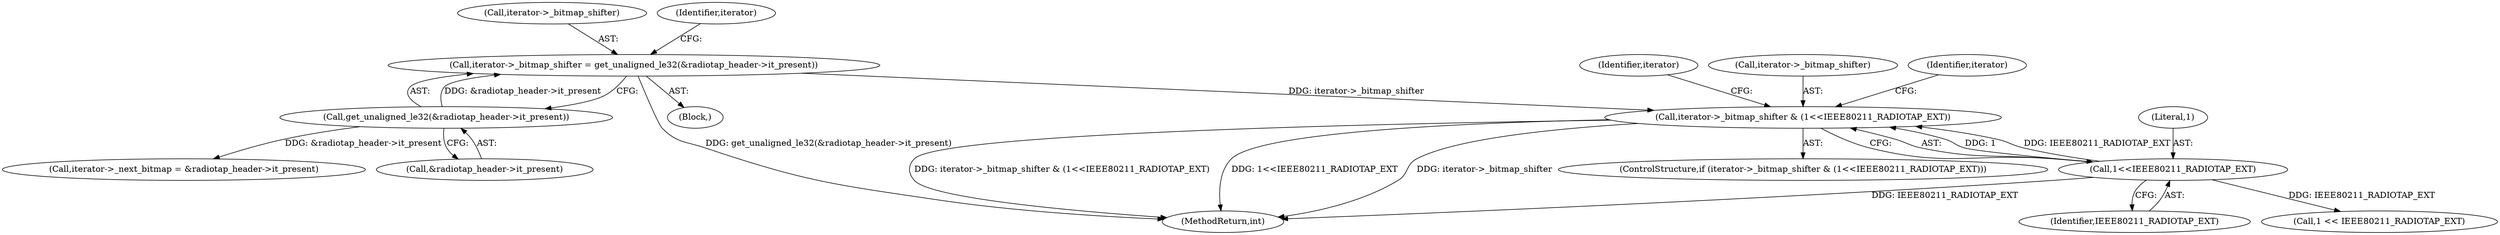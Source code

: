 digraph "0_linux_f5563318ff1bde15b10e736e97ffce13be08bc1a@pointer" {
"1000203" [label="(Call,iterator->_bitmap_shifter & (1<<IEEE80211_RADIOTAP_EXT))"];
"1000149" [label="(Call,iterator->_bitmap_shifter = get_unaligned_le32(&radiotap_header->it_present))"];
"1000153" [label="(Call,get_unaligned_le32(&radiotap_header->it_present))"];
"1000207" [label="(Call,1<<IEEE80211_RADIOTAP_EXT)"];
"1000256" [label="(Identifier,iterator)"];
"1000204" [label="(Call,iterator->_bitmap_shifter)"];
"1000150" [label="(Call,iterator->_bitmap_shifter)"];
"1000111" [label="(Block,)"];
"1000209" [label="(Identifier,IEEE80211_RADIOTAP_EXT)"];
"1000149" [label="(Call,iterator->_bitmap_shifter = get_unaligned_le32(&radiotap_header->it_present))"];
"1000154" [label="(Call,&radiotap_header->it_present)"];
"1000215" [label="(Identifier,iterator)"];
"1000153" [label="(Call,get_unaligned_le32(&radiotap_header->it_present))"];
"1000160" [label="(Identifier,iterator)"];
"1000202" [label="(ControlStructure,if (iterator->_bitmap_shifter & (1<<IEEE80211_RADIOTAP_EXT)))"];
"1000203" [label="(Call,iterator->_bitmap_shifter & (1<<IEEE80211_RADIOTAP_EXT))"];
"1000217" [label="(Call,1 << IEEE80211_RADIOTAP_EXT)"];
"1000207" [label="(Call,1<<IEEE80211_RADIOTAP_EXT)"];
"1000263" [label="(MethodReturn,int)"];
"1000208" [label="(Literal,1)"];
"1000174" [label="(Call,iterator->_next_bitmap = &radiotap_header->it_present)"];
"1000203" -> "1000202"  [label="AST: "];
"1000203" -> "1000207"  [label="CFG: "];
"1000204" -> "1000203"  [label="AST: "];
"1000207" -> "1000203"  [label="AST: "];
"1000215" -> "1000203"  [label="CFG: "];
"1000256" -> "1000203"  [label="CFG: "];
"1000203" -> "1000263"  [label="DDG: iterator->_bitmap_shifter & (1<<IEEE80211_RADIOTAP_EXT)"];
"1000203" -> "1000263"  [label="DDG: 1<<IEEE80211_RADIOTAP_EXT"];
"1000203" -> "1000263"  [label="DDG: iterator->_bitmap_shifter"];
"1000149" -> "1000203"  [label="DDG: iterator->_bitmap_shifter"];
"1000207" -> "1000203"  [label="DDG: 1"];
"1000207" -> "1000203"  [label="DDG: IEEE80211_RADIOTAP_EXT"];
"1000149" -> "1000111"  [label="AST: "];
"1000149" -> "1000153"  [label="CFG: "];
"1000150" -> "1000149"  [label="AST: "];
"1000153" -> "1000149"  [label="AST: "];
"1000160" -> "1000149"  [label="CFG: "];
"1000149" -> "1000263"  [label="DDG: get_unaligned_le32(&radiotap_header->it_present)"];
"1000153" -> "1000149"  [label="DDG: &radiotap_header->it_present"];
"1000153" -> "1000154"  [label="CFG: "];
"1000154" -> "1000153"  [label="AST: "];
"1000153" -> "1000174"  [label="DDG: &radiotap_header->it_present"];
"1000207" -> "1000209"  [label="CFG: "];
"1000208" -> "1000207"  [label="AST: "];
"1000209" -> "1000207"  [label="AST: "];
"1000207" -> "1000263"  [label="DDG: IEEE80211_RADIOTAP_EXT"];
"1000207" -> "1000217"  [label="DDG: IEEE80211_RADIOTAP_EXT"];
}
